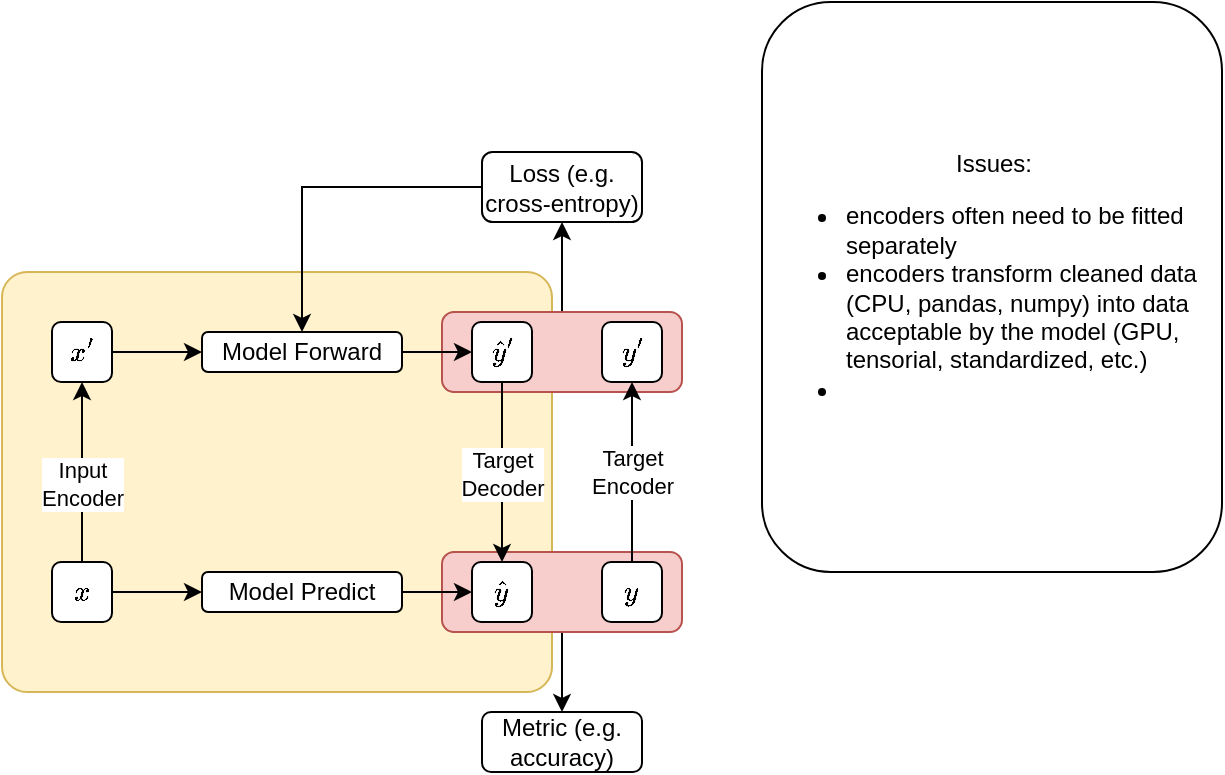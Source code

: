 <mxfile version="20.8.16" type="device"><diagram name="Page-1" id="OQ6xg5ba5_ODMPmrMaXz"><mxGraphModel dx="838" dy="510" grid="1" gridSize="5" guides="1" tooltips="1" connect="1" arrows="1" fold="1" page="1" pageScale="1" pageWidth="850" pageHeight="1100" math="1" shadow="0"><root><mxCell id="0"/><mxCell id="1" parent="0"/><mxCell id="ck4hQcbMPYEb8Qr3vuFg-34" value="" style="rounded=1;whiteSpace=wrap;html=1;arcSize=6;fillColor=#fff2cc;strokeColor=#d6b656;fontColor=#000000;labelBorderColor=none;labelBackgroundColor=none;fontStyle=1;align=center;" vertex="1" parent="1"><mxGeometry x="160" y="520" width="275" height="210" as="geometry"/></mxCell><mxCell id="ck4hQcbMPYEb8Qr3vuFg-28" style="edgeStyle=orthogonalEdgeStyle;rounded=0;orthogonalLoop=1;jettySize=auto;html=1;" edge="1" parent="1" source="ck4hQcbMPYEb8Qr3vuFg-23" target="ck4hQcbMPYEb8Qr3vuFg-29"><mxGeometry relative="1" as="geometry"><mxPoint x="440" y="740" as="targetPoint"/></mxGeometry></mxCell><mxCell id="ck4hQcbMPYEb8Qr3vuFg-23" value="" style="rounded=1;whiteSpace=wrap;html=1;fillColor=#f8cecc;strokeColor=#b85450;" vertex="1" parent="1"><mxGeometry x="380" y="660" width="120" height="40" as="geometry"/></mxCell><mxCell id="ck4hQcbMPYEb8Qr3vuFg-15" style="edgeStyle=orthogonalEdgeStyle;rounded=0;orthogonalLoop=1;jettySize=auto;html=1;" edge="1" parent="1" source="ck4hQcbMPYEb8Qr3vuFg-14" target="ck4hQcbMPYEb8Qr3vuFg-16"><mxGeometry relative="1" as="geometry"><mxPoint x="440" y="480" as="targetPoint"/></mxGeometry></mxCell><mxCell id="ck4hQcbMPYEb8Qr3vuFg-14" value="" style="rounded=1;whiteSpace=wrap;html=1;fillColor=#f8cecc;strokeColor=#b85450;" vertex="1" parent="1"><mxGeometry x="380" y="540" width="120" height="40" as="geometry"/></mxCell><mxCell id="ck4hQcbMPYEb8Qr3vuFg-8" style="edgeStyle=orthogonalEdgeStyle;rounded=0;orthogonalLoop=1;jettySize=auto;html=1;entryX=0.5;entryY=1;entryDx=0;entryDy=0;" edge="1" parent="1" source="ck4hQcbMPYEb8Qr3vuFg-1" target="ck4hQcbMPYEb8Qr3vuFg-5"><mxGeometry relative="1" as="geometry"/></mxCell><mxCell id="ck4hQcbMPYEb8Qr3vuFg-9" value="Input&lt;br&gt;Encoder" style="edgeLabel;html=1;align=center;verticalAlign=middle;resizable=0;points=[];" vertex="1" connectable="0" parent="ck4hQcbMPYEb8Qr3vuFg-8"><mxGeometry x="-0.229" y="1" relative="1" as="geometry"><mxPoint x="1" y="-5" as="offset"/></mxGeometry></mxCell><mxCell id="ck4hQcbMPYEb8Qr3vuFg-26" style="edgeStyle=orthogonalEdgeStyle;rounded=0;orthogonalLoop=1;jettySize=auto;html=1;entryX=0;entryY=0.5;entryDx=0;entryDy=0;" edge="1" parent="1" source="ck4hQcbMPYEb8Qr3vuFg-1" target="ck4hQcbMPYEb8Qr3vuFg-25"><mxGeometry relative="1" as="geometry"/></mxCell><mxCell id="ck4hQcbMPYEb8Qr3vuFg-1" value="$$x$$" style="rounded=1;whiteSpace=wrap;html=1;" vertex="1" parent="1"><mxGeometry x="185" y="665" width="30" height="30" as="geometry"/></mxCell><mxCell id="ck4hQcbMPYEb8Qr3vuFg-11" style="edgeStyle=orthogonalEdgeStyle;rounded=0;orthogonalLoop=1;jettySize=auto;html=1;entryX=0.5;entryY=1;entryDx=0;entryDy=0;" edge="1" parent="1" source="ck4hQcbMPYEb8Qr3vuFg-3" target="ck4hQcbMPYEb8Qr3vuFg-4"><mxGeometry relative="1" as="geometry"/></mxCell><mxCell id="ck4hQcbMPYEb8Qr3vuFg-12" value="Target&lt;br&gt;Encoder" style="edgeLabel;html=1;align=center;verticalAlign=middle;resizable=0;points=[];" vertex="1" connectable="0" parent="ck4hQcbMPYEb8Qr3vuFg-11"><mxGeometry x="-0.243" y="-1" relative="1" as="geometry"><mxPoint x="-1" y="-11" as="offset"/></mxGeometry></mxCell><mxCell id="ck4hQcbMPYEb8Qr3vuFg-3" value="$$y$$" style="rounded=1;whiteSpace=wrap;html=1;" vertex="1" parent="1"><mxGeometry x="460" y="665" width="30" height="30" as="geometry"/></mxCell><mxCell id="ck4hQcbMPYEb8Qr3vuFg-4" value="$$y'$$" style="rounded=1;whiteSpace=wrap;html=1;" vertex="1" parent="1"><mxGeometry x="460" y="545" width="30" height="30" as="geometry"/></mxCell><mxCell id="ck4hQcbMPYEb8Qr3vuFg-21" style="edgeStyle=orthogonalEdgeStyle;rounded=0;orthogonalLoop=1;jettySize=auto;html=1;entryX=0;entryY=0.5;entryDx=0;entryDy=0;" edge="1" parent="1" source="ck4hQcbMPYEb8Qr3vuFg-5" target="ck4hQcbMPYEb8Qr3vuFg-20"><mxGeometry relative="1" as="geometry"/></mxCell><mxCell id="ck4hQcbMPYEb8Qr3vuFg-5" value="$$x'$$" style="rounded=1;whiteSpace=wrap;html=1;" vertex="1" parent="1"><mxGeometry x="185" y="545" width="30" height="30" as="geometry"/></mxCell><mxCell id="ck4hQcbMPYEb8Qr3vuFg-6" value="$$\hat{y}$$" style="rounded=1;whiteSpace=wrap;html=1;" vertex="1" parent="1"><mxGeometry x="395" y="665" width="30" height="30" as="geometry"/></mxCell><mxCell id="ck4hQcbMPYEb8Qr3vuFg-10" style="edgeStyle=orthogonalEdgeStyle;rounded=0;orthogonalLoop=1;jettySize=auto;html=1;entryX=0.5;entryY=0;entryDx=0;entryDy=0;" edge="1" parent="1" source="ck4hQcbMPYEb8Qr3vuFg-7" target="ck4hQcbMPYEb8Qr3vuFg-6"><mxGeometry relative="1" as="geometry"/></mxCell><mxCell id="ck4hQcbMPYEb8Qr3vuFg-13" value="Target&lt;br&gt;Decoder" style="edgeLabel;html=1;align=center;verticalAlign=middle;resizable=0;points=[];" vertex="1" connectable="0" parent="ck4hQcbMPYEb8Qr3vuFg-10"><mxGeometry x="-0.257" y="-1" relative="1" as="geometry"><mxPoint x="1" y="12" as="offset"/></mxGeometry></mxCell><mxCell id="ck4hQcbMPYEb8Qr3vuFg-7" value="$$\hat{y}'$$" style="rounded=1;whiteSpace=wrap;html=1;" vertex="1" parent="1"><mxGeometry x="395" y="545" width="30" height="30" as="geometry"/></mxCell><mxCell id="ck4hQcbMPYEb8Qr3vuFg-19" style="edgeStyle=orthogonalEdgeStyle;rounded=0;orthogonalLoop=1;jettySize=auto;html=1;entryX=0.5;entryY=0;entryDx=0;entryDy=0;" edge="1" parent="1" source="ck4hQcbMPYEb8Qr3vuFg-16" target="ck4hQcbMPYEb8Qr3vuFg-20"><mxGeometry relative="1" as="geometry"><mxPoint x="305" y="520" as="targetPoint"/></mxGeometry></mxCell><mxCell id="ck4hQcbMPYEb8Qr3vuFg-16" value="Loss (e.g. cross-entropy)" style="rounded=1;whiteSpace=wrap;html=1;" vertex="1" parent="1"><mxGeometry x="400" y="460" width="80" height="35" as="geometry"/></mxCell><mxCell id="ck4hQcbMPYEb8Qr3vuFg-35" style="edgeStyle=orthogonalEdgeStyle;rounded=0;orthogonalLoop=1;jettySize=auto;html=1;entryX=0;entryY=0.5;entryDx=0;entryDy=0;fontColor=#000000;" edge="1" parent="1" source="ck4hQcbMPYEb8Qr3vuFg-20" target="ck4hQcbMPYEb8Qr3vuFg-7"><mxGeometry relative="1" as="geometry"/></mxCell><mxCell id="ck4hQcbMPYEb8Qr3vuFg-20" value="Model Forward" style="rounded=1;whiteSpace=wrap;html=1;" vertex="1" parent="1"><mxGeometry x="260" y="550" width="100" height="20" as="geometry"/></mxCell><mxCell id="ck4hQcbMPYEb8Qr3vuFg-27" style="edgeStyle=orthogonalEdgeStyle;rounded=0;orthogonalLoop=1;jettySize=auto;html=1;entryX=0;entryY=0.5;entryDx=0;entryDy=0;" edge="1" parent="1" source="ck4hQcbMPYEb8Qr3vuFg-25" target="ck4hQcbMPYEb8Qr3vuFg-6"><mxGeometry relative="1" as="geometry"/></mxCell><mxCell id="ck4hQcbMPYEb8Qr3vuFg-25" value="Model Predict" style="rounded=1;whiteSpace=wrap;html=1;" vertex="1" parent="1"><mxGeometry x="260" y="670" width="100" height="20" as="geometry"/></mxCell><mxCell id="ck4hQcbMPYEb8Qr3vuFg-29" value="Metric (e.g. accuracy)" style="rounded=1;whiteSpace=wrap;html=1;" vertex="1" parent="1"><mxGeometry x="400" y="740" width="80" height="30" as="geometry"/></mxCell><mxCell id="ck4hQcbMPYEb8Qr3vuFg-36" value="&lt;div style=&quot;text-align: center;&quot;&gt;&lt;span style=&quot;background-color: initial;&quot;&gt;Issues:&lt;/span&gt;&lt;/div&gt;&lt;ul&gt;&lt;li&gt;encoders often need to be fitted separately&lt;/li&gt;&lt;li&gt;encoders transform cleaned data (CPU, pandas, numpy) into data acceptable by the model (GPU, tensorial, standardized, etc.)&lt;/li&gt;&lt;li&gt;&lt;br&gt;&lt;/li&gt;&lt;/ul&gt;" style="rounded=1;whiteSpace=wrap;html=1;labelBackgroundColor=none;labelBorderColor=none;fontColor=#000000;align=left;" vertex="1" parent="1"><mxGeometry x="540" y="385" width="230" height="285" as="geometry"/></mxCell></root></mxGraphModel></diagram></mxfile>
